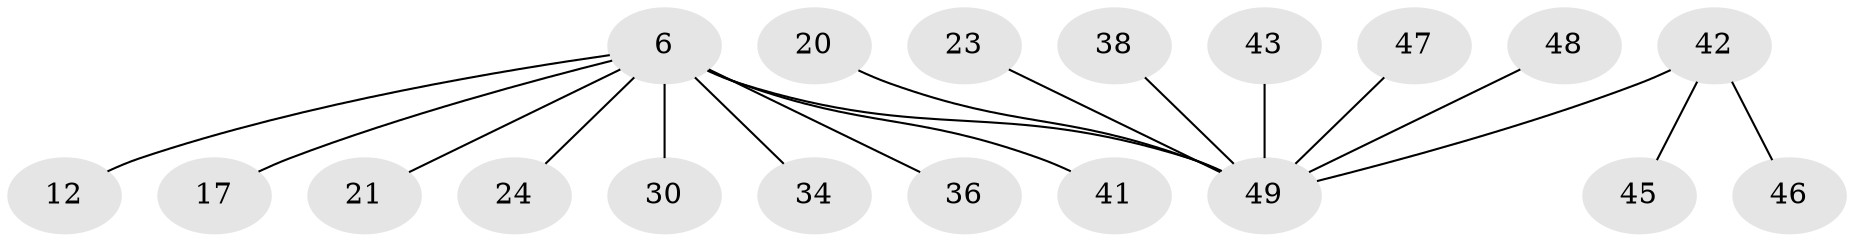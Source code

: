 // original degree distribution, {6: 0.04081632653061224, 2: 0.061224489795918366, 9: 0.04081632653061224, 3: 0.14285714285714285, 8: 0.04081632653061224, 5: 0.04081632653061224, 1: 0.6326530612244898}
// Generated by graph-tools (version 1.1) at 2025/57/03/04/25 21:57:28]
// undirected, 19 vertices, 18 edges
graph export_dot {
graph [start="1"]
  node [color=gray90,style=filled];
  6 [super="+5"];
  12;
  17;
  20;
  21 [super="+16"];
  23;
  24;
  30;
  34 [super="+33"];
  36 [super="+32"];
  38;
  41;
  42 [super="+37"];
  43 [super="+35"];
  45;
  46 [super="+31"];
  47;
  48 [super="+39+44"];
  49 [super="+25+40+10"];
  6 -- 12;
  6 -- 17;
  6 -- 24;
  6 -- 30;
  6 -- 41;
  6 -- 21;
  6 -- 36;
  6 -- 49 [weight=5];
  6 -- 34 [weight=2];
  20 -- 49;
  23 -- 49;
  38 -- 49;
  42 -- 49 [weight=3];
  42 -- 45;
  42 -- 46;
  43 -- 49;
  47 -- 49;
  48 -- 49 [weight=3];
}
